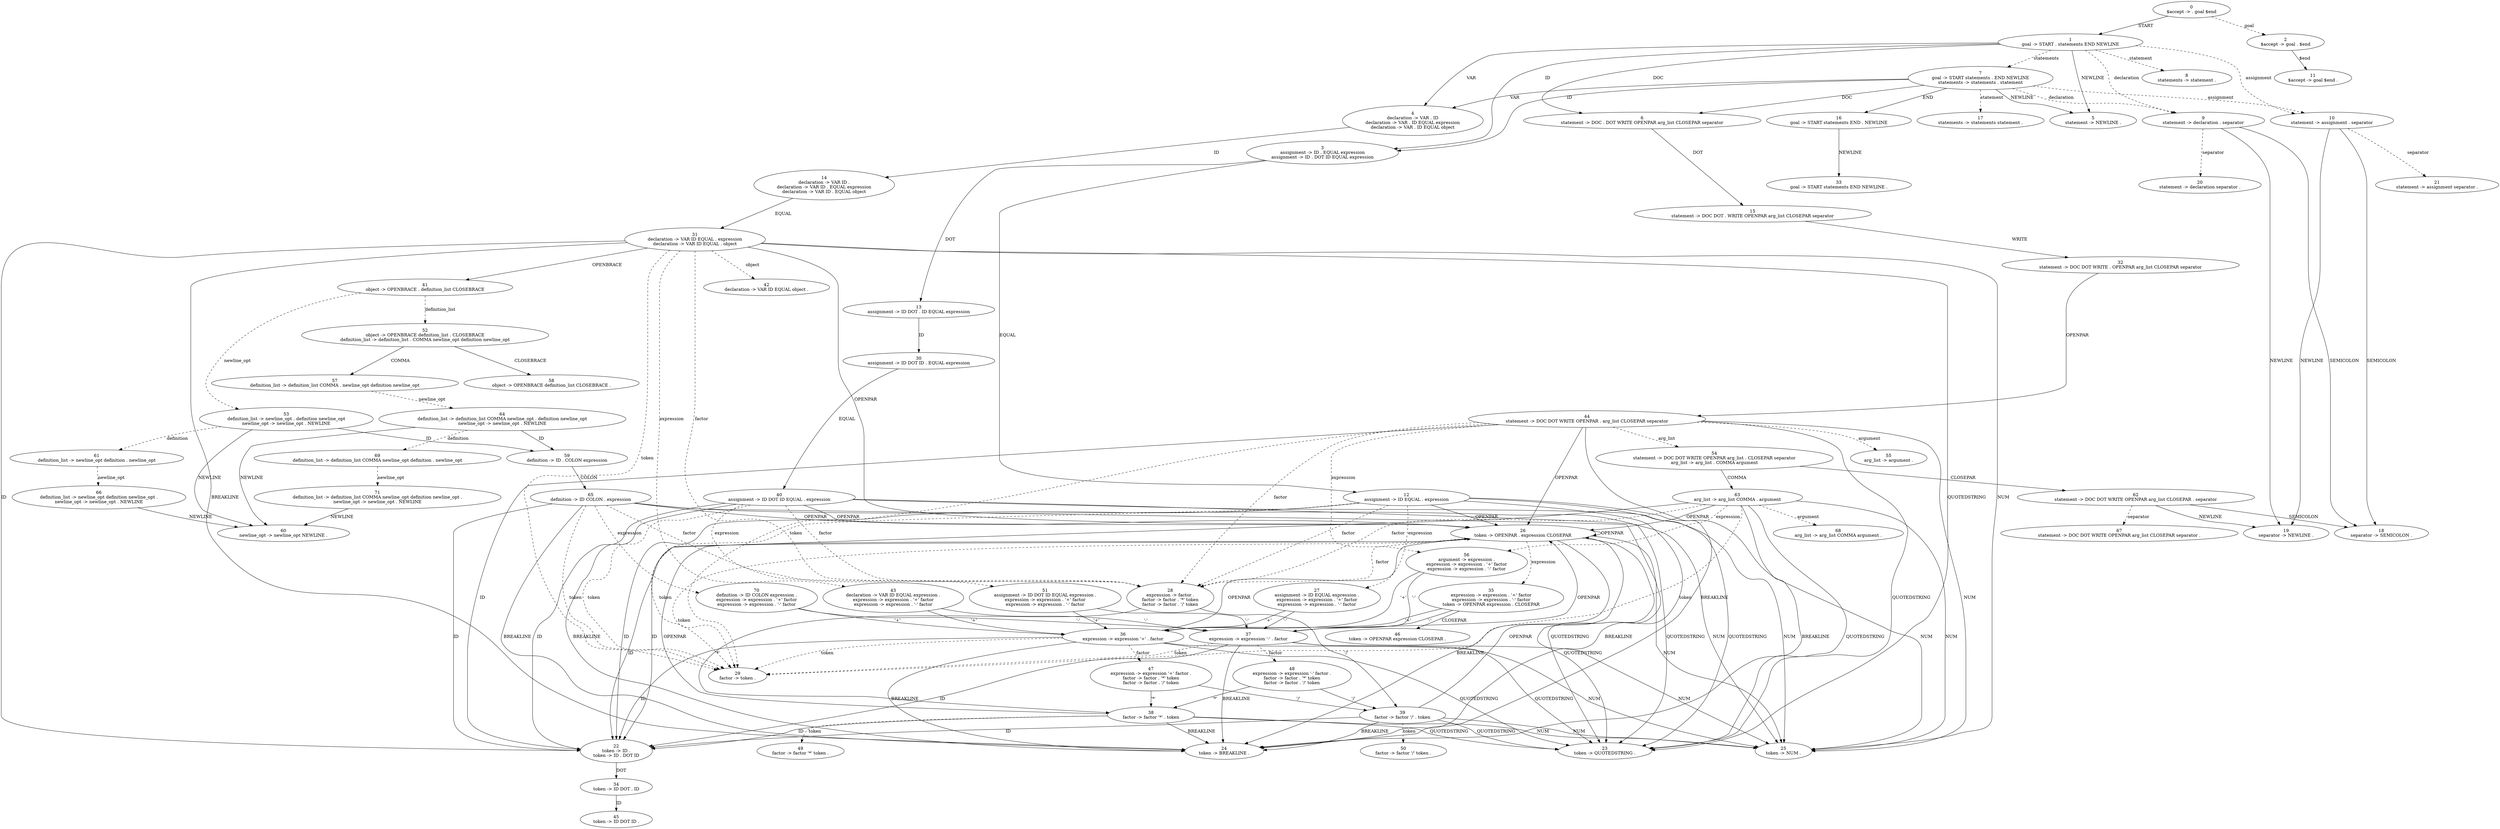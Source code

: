 digraph Automaton {
  0 [label="0\n$accept -> . goal $end"]
  0 -> 1 [style=solid label="START"]
  0 -> 2 [style=dashed label="goal"]
  1 [label="1\ngoal -> START . statements END NEWLINE"]
  1 -> 3 [style=solid label="ID"]
  1 -> 4 [style=solid label="VAR"]
  1 -> 5 [style=solid label="NEWLINE"]
  1 -> 6 [style=solid label="DOC"]
  1 -> 7 [style=dashed label="statements"]
  1 -> 8 [style=dashed label="statement"]
  1 -> 9 [style=dashed label="declaration"]
  1 -> 10 [style=dashed label="assignment"]
  2 [label="2\n$accept -> goal . $end"]
  2 -> 11 [style=solid label="$end"]
  3 [label="3\nassignment -> ID . EQUAL expression\nassignment -> ID . DOT ID EQUAL expression"]
  3 -> 12 [style=solid label="EQUAL"]
  3 -> 13 [style=solid label="DOT"]
  4 [label="4\ndeclaration -> VAR . ID\ndeclaration -> VAR . ID EQUAL expression\ndeclaration -> VAR . ID EQUAL object"]
  4 -> 14 [style=solid label="ID"]
  5 [label="5\nstatement -> NEWLINE ."]
  6 [label="6\nstatement -> DOC . DOT WRITE OPENPAR arg_list CLOSEPAR separator"]
  6 -> 15 [style=solid label="DOT"]
  7 [label="7\ngoal -> START statements . END NEWLINE\nstatements -> statements . statement"]
  7 -> 3 [style=solid label="ID"]
  7 -> 4 [style=solid label="VAR"]
  7 -> 5 [style=solid label="NEWLINE"]
  7 -> 6 [style=solid label="DOC"]
  7 -> 16 [style=solid label="END"]
  7 -> 17 [style=dashed label="statement"]
  7 -> 9 [style=dashed label="declaration"]
  7 -> 10 [style=dashed label="assignment"]
  8 [label="8\nstatements -> statement ."]
  9 [label="9\nstatement -> declaration . separator"]
  9 -> 18 [style=solid label="SEMICOLON"]
  9 -> 19 [style=solid label="NEWLINE"]
  9 -> 20 [style=dashed label="separator"]
  10 [label="10\nstatement -> assignment . separator"]
  10 -> 18 [style=solid label="SEMICOLON"]
  10 -> 19 [style=solid label="NEWLINE"]
  10 -> 21 [style=dashed label="separator"]
  11 [label="11\n$accept -> goal $end ."]
  12 [label="12\nassignment -> ID EQUAL . expression"]
  12 -> 22 [style=solid label="ID"]
  12 -> 23 [style=solid label="QUOTEDSTRING"]
  12 -> 24 [style=solid label="BREAKLINE"]
  12 -> 25 [style=solid label="NUM"]
  12 -> 26 [style=solid label="OPENPAR"]
  12 -> 27 [style=dashed label="expression"]
  12 -> 28 [style=dashed label="factor"]
  12 -> 29 [style=dashed label="token"]
  13 [label="13\nassignment -> ID DOT . ID EQUAL expression"]
  13 -> 30 [style=solid label="ID"]
  14 [label="14\ndeclaration -> VAR ID .\ndeclaration -> VAR ID . EQUAL expression\ndeclaration -> VAR ID . EQUAL object"]
  14 -> 31 [style=solid label="EQUAL"]
  15 [label="15\nstatement -> DOC DOT . WRITE OPENPAR arg_list CLOSEPAR separator"]
  15 -> 32 [style=solid label="WRITE"]
  16 [label="16\ngoal -> START statements END . NEWLINE"]
  16 -> 33 [style=solid label="NEWLINE"]
  17 [label="17\nstatements -> statements statement ."]
  18 [label="18\nseparator -> SEMICOLON ."]
  19 [label="19\nseparator -> NEWLINE ."]
  20 [label="20\nstatement -> declaration separator ."]
  21 [label="21\nstatement -> assignment separator ."]
  22 [label="22\ntoken -> ID .\ntoken -> ID . DOT ID"]
  22 -> 34 [style=solid label="DOT"]
  23 [label="23\ntoken -> QUOTEDSTRING ."]
  24 [label="24\ntoken -> BREAKLINE ."]
  25 [label="25\ntoken -> NUM ."]
  26 [label="26\ntoken -> OPENPAR . expression CLOSEPAR"]
  26 -> 22 [style=solid label="ID"]
  26 -> 23 [style=solid label="QUOTEDSTRING"]
  26 -> 24 [style=solid label="BREAKLINE"]
  26 -> 25 [style=solid label="NUM"]
  26 -> 26 [style=solid label="OPENPAR"]
  26 -> 35 [style=dashed label="expression"]
  26 -> 28 [style=dashed label="factor"]
  26 -> 29 [style=dashed label="token"]
  27 [label="27\nassignment -> ID EQUAL expression .\nexpression -> expression . '+' factor\nexpression -> expression . '-' factor"]
  27 -> 36 [style=solid label="'+'"]
  27 -> 37 [style=solid label="'-'"]
  28 [label="28\nexpression -> factor .\nfactor -> factor . '*' token\nfactor -> factor . '/' token"]
  28 -> 38 [style=solid label="'*'"]
  28 -> 39 [style=solid label="'/'"]
  29 [label="29\nfactor -> token ."]
  30 [label="30\nassignment -> ID DOT ID . EQUAL expression"]
  30 -> 40 [style=solid label="EQUAL"]
  31 [label="31\ndeclaration -> VAR ID EQUAL . expression\ndeclaration -> VAR ID EQUAL . object"]
  31 -> 22 [style=solid label="ID"]
  31 -> 23 [style=solid label="QUOTEDSTRING"]
  31 -> 24 [style=solid label="BREAKLINE"]
  31 -> 25 [style=solid label="NUM"]
  31 -> 26 [style=solid label="OPENPAR"]
  31 -> 41 [style=solid label="OPENBRACE"]
  31 -> 42 [style=dashed label="object"]
  31 -> 43 [style=dashed label="expression"]
  31 -> 28 [style=dashed label="factor"]
  31 -> 29 [style=dashed label="token"]
  32 [label="32\nstatement -> DOC DOT WRITE . OPENPAR arg_list CLOSEPAR separator"]
  32 -> 44 [style=solid label="OPENPAR"]
  33 [label="33\ngoal -> START statements END NEWLINE ."]
  34 [label="34\ntoken -> ID DOT . ID"]
  34 -> 45 [style=solid label="ID"]
  35 [label="35\nexpression -> expression . '+' factor\nexpression -> expression . '-' factor\ntoken -> OPENPAR expression . CLOSEPAR"]
  35 -> 46 [style=solid label="CLOSEPAR"]
  35 -> 36 [style=solid label="'+'"]
  35 -> 37 [style=solid label="'-'"]
  36 [label="36\nexpression -> expression '+' . factor"]
  36 -> 22 [style=solid label="ID"]
  36 -> 23 [style=solid label="QUOTEDSTRING"]
  36 -> 24 [style=solid label="BREAKLINE"]
  36 -> 25 [style=solid label="NUM"]
  36 -> 26 [style=solid label="OPENPAR"]
  36 -> 47 [style=dashed label="factor"]
  36 -> 29 [style=dashed label="token"]
  37 [label="37\nexpression -> expression '-' . factor"]
  37 -> 22 [style=solid label="ID"]
  37 -> 23 [style=solid label="QUOTEDSTRING"]
  37 -> 24 [style=solid label="BREAKLINE"]
  37 -> 25 [style=solid label="NUM"]
  37 -> 26 [style=solid label="OPENPAR"]
  37 -> 48 [style=dashed label="factor"]
  37 -> 29 [style=dashed label="token"]
  38 [label="38\nfactor -> factor '*' . token"]
  38 -> 22 [style=solid label="ID"]
  38 -> 23 [style=solid label="QUOTEDSTRING"]
  38 -> 24 [style=solid label="BREAKLINE"]
  38 -> 25 [style=solid label="NUM"]
  38 -> 26 [style=solid label="OPENPAR"]
  38 -> 49 [style=dashed label="token"]
  39 [label="39\nfactor -> factor '/' . token"]
  39 -> 22 [style=solid label="ID"]
  39 -> 23 [style=solid label="QUOTEDSTRING"]
  39 -> 24 [style=solid label="BREAKLINE"]
  39 -> 25 [style=solid label="NUM"]
  39 -> 26 [style=solid label="OPENPAR"]
  39 -> 50 [style=dashed label="token"]
  40 [label="40\nassignment -> ID DOT ID EQUAL . expression"]
  40 -> 22 [style=solid label="ID"]
  40 -> 23 [style=solid label="QUOTEDSTRING"]
  40 -> 24 [style=solid label="BREAKLINE"]
  40 -> 25 [style=solid label="NUM"]
  40 -> 26 [style=solid label="OPENPAR"]
  40 -> 51 [style=dashed label="expression"]
  40 -> 28 [style=dashed label="factor"]
  40 -> 29 [style=dashed label="token"]
  41 [label="41\nobject -> OPENBRACE . definition_list CLOSEBRACE"]
  41 -> 52 [style=dashed label="definition_list"]
  41 -> 53 [style=dashed label="newline_opt"]
  42 [label="42\ndeclaration -> VAR ID EQUAL object ."]
  43 [label="43\ndeclaration -> VAR ID EQUAL expression .\nexpression -> expression . '+' factor\nexpression -> expression . '-' factor"]
  43 -> 36 [style=solid label="'+'"]
  43 -> 37 [style=solid label="'-'"]
  44 [label="44\nstatement -> DOC DOT WRITE OPENPAR . arg_list CLOSEPAR separator"]
  44 -> 22 [style=solid label="ID"]
  44 -> 23 [style=solid label="QUOTEDSTRING"]
  44 -> 24 [style=solid label="BREAKLINE"]
  44 -> 25 [style=solid label="NUM"]
  44 -> 26 [style=solid label="OPENPAR"]
  44 -> 54 [style=dashed label="arg_list"]
  44 -> 55 [style=dashed label="argument"]
  44 -> 56 [style=dashed label="expression"]
  44 -> 28 [style=dashed label="factor"]
  44 -> 29 [style=dashed label="token"]
  45 [label="45\ntoken -> ID DOT ID ."]
  46 [label="46\ntoken -> OPENPAR expression CLOSEPAR ."]
  47 [label="47\nexpression -> expression '+' factor .\nfactor -> factor . '*' token\nfactor -> factor . '/' token"]
  47 -> 38 [style=solid label="'*'"]
  47 -> 39 [style=solid label="'/'"]
  48 [label="48\nexpression -> expression '-' factor .\nfactor -> factor . '*' token\nfactor -> factor . '/' token"]
  48 -> 38 [style=solid label="'*'"]
  48 -> 39 [style=solid label="'/'"]
  49 [label="49\nfactor -> factor '*' token ."]
  50 [label="50\nfactor -> factor '/' token ."]
  51 [label="51\nassignment -> ID DOT ID EQUAL expression .\nexpression -> expression . '+' factor\nexpression -> expression . '-' factor"]
  51 -> 36 [style=solid label="'+'"]
  51 -> 37 [style=solid label="'-'"]
  52 [label="52\nobject -> OPENBRACE definition_list . CLOSEBRACE\ndefinition_list -> definition_list . COMMA newline_opt definition newline_opt"]
  52 -> 57 [style=solid label="COMMA"]
  52 -> 58 [style=solid label="CLOSEBRACE"]
  53 [label="53\ndefinition_list -> newline_opt . definition newline_opt\nnewline_opt -> newline_opt . NEWLINE"]
  53 -> 59 [style=solid label="ID"]
  53 -> 60 [style=solid label="NEWLINE"]
  53 -> 61 [style=dashed label="definition"]
  54 [label="54\nstatement -> DOC DOT WRITE OPENPAR arg_list . CLOSEPAR separator\narg_list -> arg_list . COMMA argument"]
  54 -> 62 [style=solid label="CLOSEPAR"]
  54 -> 63 [style=solid label="COMMA"]
  55 [label="55\narg_list -> argument ."]
  56 [label="56\nargument -> expression .\nexpression -> expression . '+' factor\nexpression -> expression . '-' factor"]
  56 -> 36 [style=solid label="'+'"]
  56 -> 37 [style=solid label="'-'"]
  57 [label="57\ndefinition_list -> definition_list COMMA . newline_opt definition newline_opt"]
  57 -> 64 [style=dashed label="newline_opt"]
  58 [label="58\nobject -> OPENBRACE definition_list CLOSEBRACE ."]
  59 [label="59\ndefinition -> ID . COLON expression"]
  59 -> 65 [style=solid label="COLON"]
  60 [label="60\nnewline_opt -> newline_opt NEWLINE ."]
  61 [label="61\ndefinition_list -> newline_opt definition . newline_opt"]
  61 -> 66 [style=dashed label="newline_opt"]
  62 [label="62\nstatement -> DOC DOT WRITE OPENPAR arg_list CLOSEPAR . separator"]
  62 -> 18 [style=solid label="SEMICOLON"]
  62 -> 19 [style=solid label="NEWLINE"]
  62 -> 67 [style=dashed label="separator"]
  63 [label="63\narg_list -> arg_list COMMA . argument"]
  63 -> 22 [style=solid label="ID"]
  63 -> 23 [style=solid label="QUOTEDSTRING"]
  63 -> 24 [style=solid label="BREAKLINE"]
  63 -> 25 [style=solid label="NUM"]
  63 -> 26 [style=solid label="OPENPAR"]
  63 -> 68 [style=dashed label="argument"]
  63 -> 56 [style=dashed label="expression"]
  63 -> 28 [style=dashed label="factor"]
  63 -> 29 [style=dashed label="token"]
  64 [label="64\ndefinition_list -> definition_list COMMA newline_opt . definition newline_opt\nnewline_opt -> newline_opt . NEWLINE"]
  64 -> 59 [style=solid label="ID"]
  64 -> 60 [style=solid label="NEWLINE"]
  64 -> 69 [style=dashed label="definition"]
  65 [label="65\ndefinition -> ID COLON . expression"]
  65 -> 22 [style=solid label="ID"]
  65 -> 23 [style=solid label="QUOTEDSTRING"]
  65 -> 24 [style=solid label="BREAKLINE"]
  65 -> 25 [style=solid label="NUM"]
  65 -> 26 [style=solid label="OPENPAR"]
  65 -> 70 [style=dashed label="expression"]
  65 -> 28 [style=dashed label="factor"]
  65 -> 29 [style=dashed label="token"]
  66 [label="66\ndefinition_list -> newline_opt definition newline_opt .\nnewline_opt -> newline_opt . NEWLINE"]
  66 -> 60 [style=solid label="NEWLINE"]
  67 [label="67\nstatement -> DOC DOT WRITE OPENPAR arg_list CLOSEPAR separator ."]
  68 [label="68\narg_list -> arg_list COMMA argument ."]
  69 [label="69\ndefinition_list -> definition_list COMMA newline_opt definition . newline_opt"]
  69 -> 71 [style=dashed label="newline_opt"]
  70 [label="70\ndefinition -> ID COLON expression .\nexpression -> expression . '+' factor\nexpression -> expression . '-' factor"]
  70 -> 36 [style=solid label="'+'"]
  70 -> 37 [style=solid label="'-'"]
  71 [label="71\ndefinition_list -> definition_list COMMA newline_opt definition newline_opt .\nnewline_opt -> newline_opt . NEWLINE"]
  71 -> 60 [style=solid label="NEWLINE"]
}

